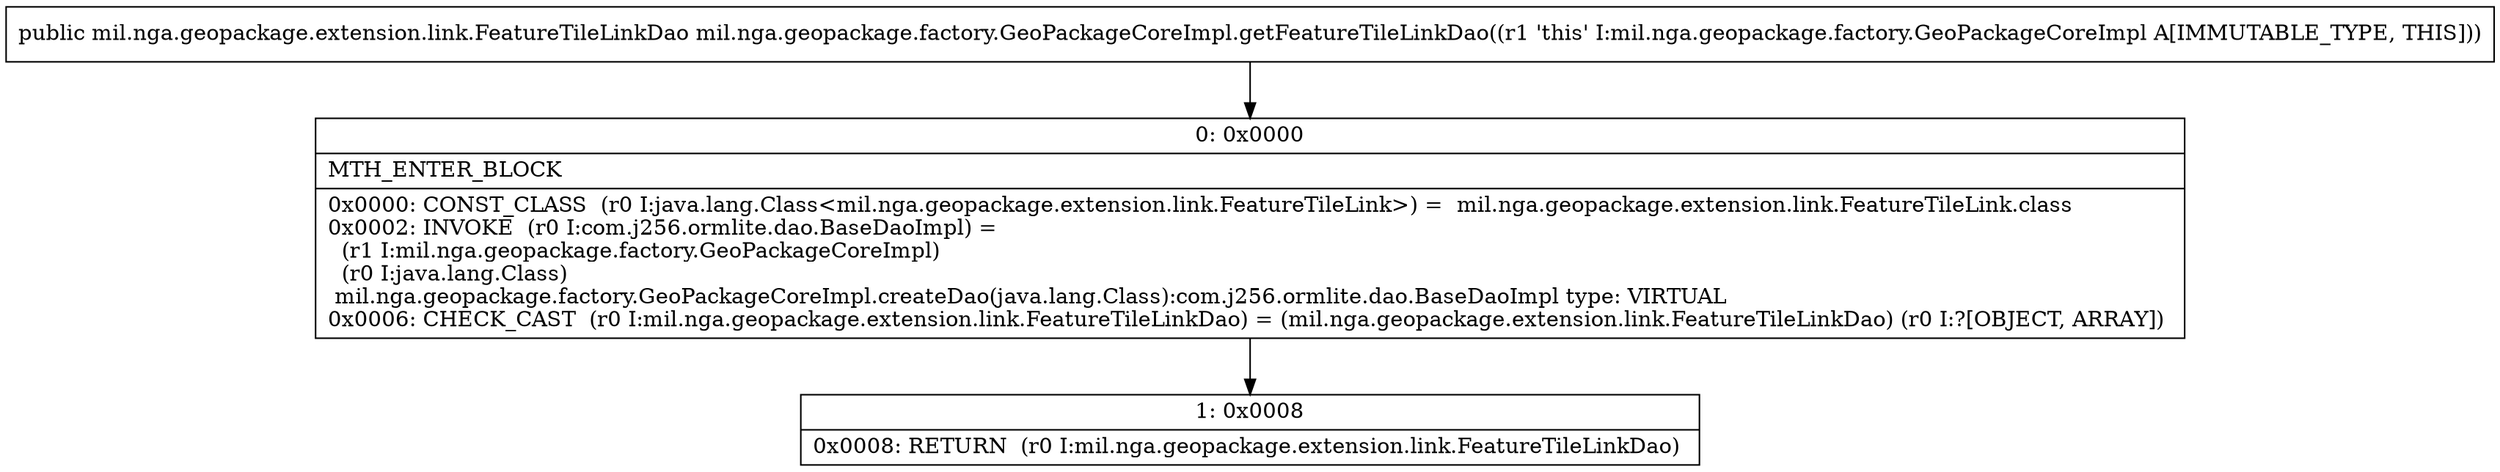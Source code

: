 digraph "CFG formil.nga.geopackage.factory.GeoPackageCoreImpl.getFeatureTileLinkDao()Lmil\/nga\/geopackage\/extension\/link\/FeatureTileLinkDao;" {
Node_0 [shape=record,label="{0\:\ 0x0000|MTH_ENTER_BLOCK\l|0x0000: CONST_CLASS  (r0 I:java.lang.Class\<mil.nga.geopackage.extension.link.FeatureTileLink\>) =  mil.nga.geopackage.extension.link.FeatureTileLink.class \l0x0002: INVOKE  (r0 I:com.j256.ormlite.dao.BaseDaoImpl) = \l  (r1 I:mil.nga.geopackage.factory.GeoPackageCoreImpl)\l  (r0 I:java.lang.Class)\l mil.nga.geopackage.factory.GeoPackageCoreImpl.createDao(java.lang.Class):com.j256.ormlite.dao.BaseDaoImpl type: VIRTUAL \l0x0006: CHECK_CAST  (r0 I:mil.nga.geopackage.extension.link.FeatureTileLinkDao) = (mil.nga.geopackage.extension.link.FeatureTileLinkDao) (r0 I:?[OBJECT, ARRAY]) \l}"];
Node_1 [shape=record,label="{1\:\ 0x0008|0x0008: RETURN  (r0 I:mil.nga.geopackage.extension.link.FeatureTileLinkDao) \l}"];
MethodNode[shape=record,label="{public mil.nga.geopackage.extension.link.FeatureTileLinkDao mil.nga.geopackage.factory.GeoPackageCoreImpl.getFeatureTileLinkDao((r1 'this' I:mil.nga.geopackage.factory.GeoPackageCoreImpl A[IMMUTABLE_TYPE, THIS])) }"];
MethodNode -> Node_0;
Node_0 -> Node_1;
}


